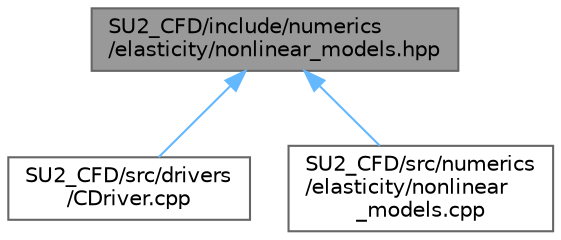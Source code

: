 digraph "SU2_CFD/include/numerics/elasticity/nonlinear_models.hpp"
{
 // LATEX_PDF_SIZE
  bgcolor="transparent";
  edge [fontname=Helvetica,fontsize=10,labelfontname=Helvetica,labelfontsize=10];
  node [fontname=Helvetica,fontsize=10,shape=box,height=0.2,width=0.4];
  Node1 [id="Node000001",label="SU2_CFD/include/numerics\l/elasticity/nonlinear_models.hpp",height=0.2,width=0.4,color="gray40", fillcolor="grey60", style="filled", fontcolor="black",tooltip="Declarations of nonlinear constitutive models."];
  Node1 -> Node2 [id="edge1_Node000001_Node000002",dir="back",color="steelblue1",style="solid",tooltip=" "];
  Node2 [id="Node000002",label="SU2_CFD/src/drivers\l/CDriver.cpp",height=0.2,width=0.4,color="grey40", fillcolor="white", style="filled",URL="$CDriver_8cpp.html",tooltip="The main subroutines for driving single or multi-zone problems."];
  Node1 -> Node3 [id="edge2_Node000001_Node000003",dir="back",color="steelblue1",style="solid",tooltip=" "];
  Node3 [id="Node000003",label="SU2_CFD/src/numerics\l/elasticity/nonlinear\l_models.cpp",height=0.2,width=0.4,color="grey40", fillcolor="white", style="filled",URL="$nonlinear__models_8cpp.html",tooltip="Definition of nonlinear constitutive models."];
}
